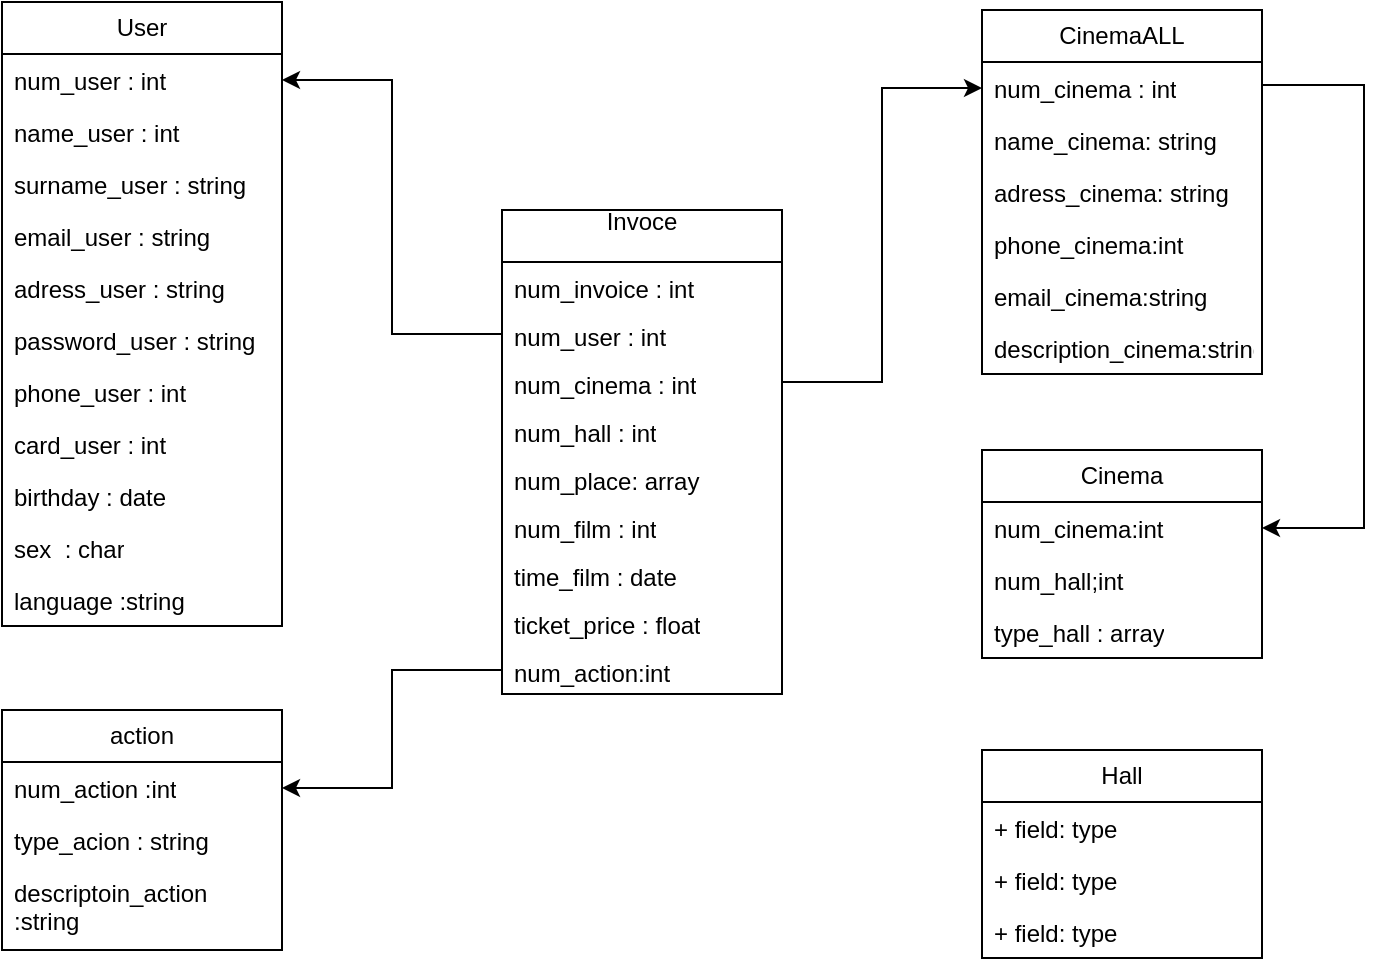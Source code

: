 <mxfile version="26.1.3">
  <diagram name="Страница — 1" id="PDRCtGmNi66CWuRuxfIW">
    <mxGraphModel dx="830" dy="476" grid="1" gridSize="10" guides="1" tooltips="1" connect="1" arrows="1" fold="1" page="1" pageScale="1" pageWidth="827" pageHeight="1169" math="0" shadow="0">
      <root>
        <mxCell id="0" />
        <mxCell id="1" parent="0" />
        <mxCell id="vRUpZCJ-mMSlVwkPTCI7-1" value="Invoce&lt;div&gt;&lt;br&gt;&lt;/div&gt;" style="swimlane;fontStyle=0;childLayout=stackLayout;horizontal=1;startSize=26;fillColor=none;horizontalStack=0;resizeParent=1;resizeParentMax=0;resizeLast=0;collapsible=1;marginBottom=0;whiteSpace=wrap;html=1;" vertex="1" parent="1">
          <mxGeometry x="340" y="190" width="140" height="242" as="geometry" />
        </mxCell>
        <mxCell id="vRUpZCJ-mMSlVwkPTCI7-3" value="num_invoice : int" style="text;strokeColor=none;fillColor=none;align=left;verticalAlign=top;spacingLeft=4;spacingRight=4;overflow=hidden;rotatable=0;points=[[0,0.5],[1,0.5]];portConstraint=eastwest;whiteSpace=wrap;html=1;" vertex="1" parent="vRUpZCJ-mMSlVwkPTCI7-1">
          <mxGeometry y="26" width="140" height="24" as="geometry" />
        </mxCell>
        <mxCell id="vRUpZCJ-mMSlVwkPTCI7-5" value="num_user : int" style="text;strokeColor=none;fillColor=none;align=left;verticalAlign=top;spacingLeft=4;spacingRight=4;overflow=hidden;rotatable=0;points=[[0,0.5],[1,0.5]];portConstraint=eastwest;whiteSpace=wrap;html=1;" vertex="1" parent="vRUpZCJ-mMSlVwkPTCI7-1">
          <mxGeometry y="50" width="140" height="24" as="geometry" />
        </mxCell>
        <mxCell id="vRUpZCJ-mMSlVwkPTCI7-6" value="num_cinema : int" style="text;strokeColor=none;fillColor=none;align=left;verticalAlign=top;spacingLeft=4;spacingRight=4;overflow=hidden;rotatable=0;points=[[0,0.5],[1,0.5]];portConstraint=eastwest;whiteSpace=wrap;html=1;" vertex="1" parent="vRUpZCJ-mMSlVwkPTCI7-1">
          <mxGeometry y="74" width="140" height="24" as="geometry" />
        </mxCell>
        <mxCell id="vRUpZCJ-mMSlVwkPTCI7-7" value="num_hall : int" style="text;strokeColor=none;fillColor=none;align=left;verticalAlign=top;spacingLeft=4;spacingRight=4;overflow=hidden;rotatable=0;points=[[0,0.5],[1,0.5]];portConstraint=eastwest;whiteSpace=wrap;html=1;" vertex="1" parent="vRUpZCJ-mMSlVwkPTCI7-1">
          <mxGeometry y="98" width="140" height="24" as="geometry" />
        </mxCell>
        <mxCell id="vRUpZCJ-mMSlVwkPTCI7-8" value="num_place: array" style="text;strokeColor=none;fillColor=none;align=left;verticalAlign=top;spacingLeft=4;spacingRight=4;overflow=hidden;rotatable=0;points=[[0,0.5],[1,0.5]];portConstraint=eastwest;whiteSpace=wrap;html=1;" vertex="1" parent="vRUpZCJ-mMSlVwkPTCI7-1">
          <mxGeometry y="122" width="140" height="24" as="geometry" />
        </mxCell>
        <mxCell id="vRUpZCJ-mMSlVwkPTCI7-9" value="num_film : int" style="text;strokeColor=none;fillColor=none;align=left;verticalAlign=top;spacingLeft=4;spacingRight=4;overflow=hidden;rotatable=0;points=[[0,0.5],[1,0.5]];portConstraint=eastwest;whiteSpace=wrap;html=1;" vertex="1" parent="vRUpZCJ-mMSlVwkPTCI7-1">
          <mxGeometry y="146" width="140" height="24" as="geometry" />
        </mxCell>
        <mxCell id="vRUpZCJ-mMSlVwkPTCI7-10" value="time_film : date" style="text;strokeColor=none;fillColor=none;align=left;verticalAlign=top;spacingLeft=4;spacingRight=4;overflow=hidden;rotatable=0;points=[[0,0.5],[1,0.5]];portConstraint=eastwest;whiteSpace=wrap;html=1;" vertex="1" parent="vRUpZCJ-mMSlVwkPTCI7-1">
          <mxGeometry y="170" width="140" height="24" as="geometry" />
        </mxCell>
        <mxCell id="vRUpZCJ-mMSlVwkPTCI7-11" value="ticket_price : float&lt;div&gt;&lt;br&gt;&lt;/div&gt;" style="text;strokeColor=none;fillColor=none;align=left;verticalAlign=top;spacingLeft=4;spacingRight=4;overflow=hidden;rotatable=0;points=[[0,0.5],[1,0.5]];portConstraint=eastwest;whiteSpace=wrap;html=1;" vertex="1" parent="vRUpZCJ-mMSlVwkPTCI7-1">
          <mxGeometry y="194" width="140" height="24" as="geometry" />
        </mxCell>
        <mxCell id="vRUpZCJ-mMSlVwkPTCI7-12" value="&lt;div&gt;num_action:int&lt;/div&gt;&lt;div&gt;&lt;br&gt;&lt;/div&gt;" style="text;strokeColor=none;fillColor=none;align=left;verticalAlign=top;spacingLeft=4;spacingRight=4;overflow=hidden;rotatable=0;points=[[0,0.5],[1,0.5]];portConstraint=eastwest;whiteSpace=wrap;html=1;" vertex="1" parent="vRUpZCJ-mMSlVwkPTCI7-1">
          <mxGeometry y="218" width="140" height="24" as="geometry" />
        </mxCell>
        <mxCell id="vRUpZCJ-mMSlVwkPTCI7-13" value="User" style="swimlane;fontStyle=0;childLayout=stackLayout;horizontal=1;startSize=26;fillColor=none;horizontalStack=0;resizeParent=1;resizeParentMax=0;resizeLast=0;collapsible=1;marginBottom=0;whiteSpace=wrap;html=1;" vertex="1" parent="1">
          <mxGeometry x="90" y="86" width="140" height="312" as="geometry" />
        </mxCell>
        <mxCell id="vRUpZCJ-mMSlVwkPTCI7-14" value="num_user : int&lt;div&gt;&lt;br&gt;&lt;/div&gt;" style="text;strokeColor=none;fillColor=none;align=left;verticalAlign=top;spacingLeft=4;spacingRight=4;overflow=hidden;rotatable=0;points=[[0,0.5],[1,0.5]];portConstraint=eastwest;whiteSpace=wrap;html=1;" vertex="1" parent="vRUpZCJ-mMSlVwkPTCI7-13">
          <mxGeometry y="26" width="140" height="26" as="geometry" />
        </mxCell>
        <mxCell id="vRUpZCJ-mMSlVwkPTCI7-16" value="name_user : int" style="text;strokeColor=none;fillColor=none;align=left;verticalAlign=top;spacingLeft=4;spacingRight=4;overflow=hidden;rotatable=0;points=[[0,0.5],[1,0.5]];portConstraint=eastwest;whiteSpace=wrap;html=1;" vertex="1" parent="vRUpZCJ-mMSlVwkPTCI7-13">
          <mxGeometry y="52" width="140" height="26" as="geometry" />
        </mxCell>
        <mxCell id="vRUpZCJ-mMSlVwkPTCI7-17" value="surname_user : string&lt;div&gt;&lt;br&gt;&lt;/div&gt;" style="text;strokeColor=none;fillColor=none;align=left;verticalAlign=top;spacingLeft=4;spacingRight=4;overflow=hidden;rotatable=0;points=[[0,0.5],[1,0.5]];portConstraint=eastwest;whiteSpace=wrap;html=1;" vertex="1" parent="vRUpZCJ-mMSlVwkPTCI7-13">
          <mxGeometry y="78" width="140" height="26" as="geometry" />
        </mxCell>
        <mxCell id="vRUpZCJ-mMSlVwkPTCI7-18" value="email_user : string" style="text;strokeColor=none;fillColor=none;align=left;verticalAlign=top;spacingLeft=4;spacingRight=4;overflow=hidden;rotatable=0;points=[[0,0.5],[1,0.5]];portConstraint=eastwest;whiteSpace=wrap;html=1;" vertex="1" parent="vRUpZCJ-mMSlVwkPTCI7-13">
          <mxGeometry y="104" width="140" height="26" as="geometry" />
        </mxCell>
        <mxCell id="vRUpZCJ-mMSlVwkPTCI7-19" value="adress_user : string" style="text;strokeColor=none;fillColor=none;align=left;verticalAlign=top;spacingLeft=4;spacingRight=4;overflow=hidden;rotatable=0;points=[[0,0.5],[1,0.5]];portConstraint=eastwest;whiteSpace=wrap;html=1;" vertex="1" parent="vRUpZCJ-mMSlVwkPTCI7-13">
          <mxGeometry y="130" width="140" height="26" as="geometry" />
        </mxCell>
        <mxCell id="vRUpZCJ-mMSlVwkPTCI7-21" value="password_user : string&lt;div&gt;&lt;br&gt;&lt;/div&gt;" style="text;strokeColor=none;fillColor=none;align=left;verticalAlign=top;spacingLeft=4;spacingRight=4;overflow=hidden;rotatable=0;points=[[0,0.5],[1,0.5]];portConstraint=eastwest;whiteSpace=wrap;html=1;" vertex="1" parent="vRUpZCJ-mMSlVwkPTCI7-13">
          <mxGeometry y="156" width="140" height="26" as="geometry" />
        </mxCell>
        <mxCell id="vRUpZCJ-mMSlVwkPTCI7-22" value="phone_user : int" style="text;strokeColor=none;fillColor=none;align=left;verticalAlign=top;spacingLeft=4;spacingRight=4;overflow=hidden;rotatable=0;points=[[0,0.5],[1,0.5]];portConstraint=eastwest;whiteSpace=wrap;html=1;" vertex="1" parent="vRUpZCJ-mMSlVwkPTCI7-13">
          <mxGeometry y="182" width="140" height="26" as="geometry" />
        </mxCell>
        <mxCell id="vRUpZCJ-mMSlVwkPTCI7-23" value="&lt;div&gt;card_user : int&lt;/div&gt;" style="text;strokeColor=none;fillColor=none;align=left;verticalAlign=top;spacingLeft=4;spacingRight=4;overflow=hidden;rotatable=0;points=[[0,0.5],[1,0.5]];portConstraint=eastwest;whiteSpace=wrap;html=1;" vertex="1" parent="vRUpZCJ-mMSlVwkPTCI7-13">
          <mxGeometry y="208" width="140" height="26" as="geometry" />
        </mxCell>
        <mxCell id="vRUpZCJ-mMSlVwkPTCI7-24" value="&lt;div&gt;birthday : date&lt;/div&gt;" style="text;strokeColor=none;fillColor=none;align=left;verticalAlign=top;spacingLeft=4;spacingRight=4;overflow=hidden;rotatable=0;points=[[0,0.5],[1,0.5]];portConstraint=eastwest;whiteSpace=wrap;html=1;" vertex="1" parent="vRUpZCJ-mMSlVwkPTCI7-13">
          <mxGeometry y="234" width="140" height="26" as="geometry" />
        </mxCell>
        <mxCell id="vRUpZCJ-mMSlVwkPTCI7-25" value="&lt;div&gt;sex&amp;nbsp; : char&lt;/div&gt;" style="text;strokeColor=none;fillColor=none;align=left;verticalAlign=top;spacingLeft=4;spacingRight=4;overflow=hidden;rotatable=0;points=[[0,0.5],[1,0.5]];portConstraint=eastwest;whiteSpace=wrap;html=1;" vertex="1" parent="vRUpZCJ-mMSlVwkPTCI7-13">
          <mxGeometry y="260" width="140" height="26" as="geometry" />
        </mxCell>
        <mxCell id="vRUpZCJ-mMSlVwkPTCI7-26" value="language :string" style="text;strokeColor=none;fillColor=none;align=left;verticalAlign=top;spacingLeft=4;spacingRight=4;overflow=hidden;rotatable=0;points=[[0,0.5],[1,0.5]];portConstraint=eastwest;whiteSpace=wrap;html=1;" vertex="1" parent="vRUpZCJ-mMSlVwkPTCI7-13">
          <mxGeometry y="286" width="140" height="26" as="geometry" />
        </mxCell>
        <mxCell id="vRUpZCJ-mMSlVwkPTCI7-27" style="edgeStyle=orthogonalEdgeStyle;rounded=0;orthogonalLoop=1;jettySize=auto;html=1;exitX=0;exitY=0.5;exitDx=0;exitDy=0;entryX=1;entryY=0.5;entryDx=0;entryDy=0;" edge="1" parent="1" source="vRUpZCJ-mMSlVwkPTCI7-5" target="vRUpZCJ-mMSlVwkPTCI7-14">
          <mxGeometry relative="1" as="geometry" />
        </mxCell>
        <mxCell id="vRUpZCJ-mMSlVwkPTCI7-28" value="CinemaALL" style="swimlane;fontStyle=0;childLayout=stackLayout;horizontal=1;startSize=26;fillColor=none;horizontalStack=0;resizeParent=1;resizeParentMax=0;resizeLast=0;collapsible=1;marginBottom=0;whiteSpace=wrap;html=1;" vertex="1" parent="1">
          <mxGeometry x="580" y="90" width="140" height="182" as="geometry" />
        </mxCell>
        <mxCell id="vRUpZCJ-mMSlVwkPTCI7-29" value="num_cinema : int" style="text;strokeColor=none;fillColor=none;align=left;verticalAlign=top;spacingLeft=4;spacingRight=4;overflow=hidden;rotatable=0;points=[[0,0.5],[1,0.5]];portConstraint=eastwest;whiteSpace=wrap;html=1;" vertex="1" parent="vRUpZCJ-mMSlVwkPTCI7-28">
          <mxGeometry y="26" width="140" height="26" as="geometry" />
        </mxCell>
        <mxCell id="vRUpZCJ-mMSlVwkPTCI7-30" value="name_cinema: string" style="text;strokeColor=none;fillColor=none;align=left;verticalAlign=top;spacingLeft=4;spacingRight=4;overflow=hidden;rotatable=0;points=[[0,0.5],[1,0.5]];portConstraint=eastwest;whiteSpace=wrap;html=1;" vertex="1" parent="vRUpZCJ-mMSlVwkPTCI7-28">
          <mxGeometry y="52" width="140" height="26" as="geometry" />
        </mxCell>
        <mxCell id="vRUpZCJ-mMSlVwkPTCI7-31" value="adress_cinema: string" style="text;strokeColor=none;fillColor=none;align=left;verticalAlign=top;spacingLeft=4;spacingRight=4;overflow=hidden;rotatable=0;points=[[0,0.5],[1,0.5]];portConstraint=eastwest;whiteSpace=wrap;html=1;" vertex="1" parent="vRUpZCJ-mMSlVwkPTCI7-28">
          <mxGeometry y="78" width="140" height="26" as="geometry" />
        </mxCell>
        <mxCell id="vRUpZCJ-mMSlVwkPTCI7-32" value="phone_cinema:int" style="text;strokeColor=none;fillColor=none;align=left;verticalAlign=top;spacingLeft=4;spacingRight=4;overflow=hidden;rotatable=0;points=[[0,0.5],[1,0.5]];portConstraint=eastwest;whiteSpace=wrap;html=1;" vertex="1" parent="vRUpZCJ-mMSlVwkPTCI7-28">
          <mxGeometry y="104" width="140" height="26" as="geometry" />
        </mxCell>
        <mxCell id="vRUpZCJ-mMSlVwkPTCI7-33" value="email_cinema:string" style="text;strokeColor=none;fillColor=none;align=left;verticalAlign=top;spacingLeft=4;spacingRight=4;overflow=hidden;rotatable=0;points=[[0,0.5],[1,0.5]];portConstraint=eastwest;whiteSpace=wrap;html=1;" vertex="1" parent="vRUpZCJ-mMSlVwkPTCI7-28">
          <mxGeometry y="130" width="140" height="26" as="geometry" />
        </mxCell>
        <mxCell id="vRUpZCJ-mMSlVwkPTCI7-34" value="description_cinema:string" style="text;strokeColor=none;fillColor=none;align=left;verticalAlign=top;spacingLeft=4;spacingRight=4;overflow=hidden;rotatable=0;points=[[0,0.5],[1,0.5]];portConstraint=eastwest;whiteSpace=wrap;html=1;" vertex="1" parent="vRUpZCJ-mMSlVwkPTCI7-28">
          <mxGeometry y="156" width="140" height="26" as="geometry" />
        </mxCell>
        <mxCell id="vRUpZCJ-mMSlVwkPTCI7-35" style="edgeStyle=orthogonalEdgeStyle;rounded=0;orthogonalLoop=1;jettySize=auto;html=1;entryX=0;entryY=0.5;entryDx=0;entryDy=0;" edge="1" parent="1" source="vRUpZCJ-mMSlVwkPTCI7-6" target="vRUpZCJ-mMSlVwkPTCI7-29">
          <mxGeometry relative="1" as="geometry" />
        </mxCell>
        <mxCell id="vRUpZCJ-mMSlVwkPTCI7-36" value="Cinema" style="swimlane;fontStyle=0;childLayout=stackLayout;horizontal=1;startSize=26;fillColor=none;horizontalStack=0;resizeParent=1;resizeParentMax=0;resizeLast=0;collapsible=1;marginBottom=0;whiteSpace=wrap;html=1;" vertex="1" parent="1">
          <mxGeometry x="580" y="310" width="140" height="104" as="geometry" />
        </mxCell>
        <mxCell id="vRUpZCJ-mMSlVwkPTCI7-37" value="num_cinema:int" style="text;strokeColor=none;fillColor=none;align=left;verticalAlign=top;spacingLeft=4;spacingRight=4;overflow=hidden;rotatable=0;points=[[0,0.5],[1,0.5]];portConstraint=eastwest;whiteSpace=wrap;html=1;" vertex="1" parent="vRUpZCJ-mMSlVwkPTCI7-36">
          <mxGeometry y="26" width="140" height="26" as="geometry" />
        </mxCell>
        <mxCell id="vRUpZCJ-mMSlVwkPTCI7-38" value="num_hall;int" style="text;strokeColor=none;fillColor=none;align=left;verticalAlign=top;spacingLeft=4;spacingRight=4;overflow=hidden;rotatable=0;points=[[0,0.5],[1,0.5]];portConstraint=eastwest;whiteSpace=wrap;html=1;" vertex="1" parent="vRUpZCJ-mMSlVwkPTCI7-36">
          <mxGeometry y="52" width="140" height="26" as="geometry" />
        </mxCell>
        <mxCell id="vRUpZCJ-mMSlVwkPTCI7-39" value="type_hall : array" style="text;strokeColor=none;fillColor=none;align=left;verticalAlign=top;spacingLeft=4;spacingRight=4;overflow=hidden;rotatable=0;points=[[0,0.5],[1,0.5]];portConstraint=eastwest;whiteSpace=wrap;html=1;" vertex="1" parent="vRUpZCJ-mMSlVwkPTCI7-36">
          <mxGeometry y="78" width="140" height="26" as="geometry" />
        </mxCell>
        <mxCell id="vRUpZCJ-mMSlVwkPTCI7-40" value="action" style="swimlane;fontStyle=0;childLayout=stackLayout;horizontal=1;startSize=26;fillColor=none;horizontalStack=0;resizeParent=1;resizeParentMax=0;resizeLast=0;collapsible=1;marginBottom=0;whiteSpace=wrap;html=1;" vertex="1" parent="1">
          <mxGeometry x="90" y="440" width="140" height="120" as="geometry" />
        </mxCell>
        <mxCell id="vRUpZCJ-mMSlVwkPTCI7-41" value="num_action :int&lt;div&gt;&lt;br&gt;&lt;/div&gt;" style="text;strokeColor=none;fillColor=none;align=left;verticalAlign=top;spacingLeft=4;spacingRight=4;overflow=hidden;rotatable=0;points=[[0,0.5],[1,0.5]];portConstraint=eastwest;whiteSpace=wrap;html=1;" vertex="1" parent="vRUpZCJ-mMSlVwkPTCI7-40">
          <mxGeometry y="26" width="140" height="26" as="geometry" />
        </mxCell>
        <mxCell id="vRUpZCJ-mMSlVwkPTCI7-42" value="type_acion : string" style="text;strokeColor=none;fillColor=none;align=left;verticalAlign=top;spacingLeft=4;spacingRight=4;overflow=hidden;rotatable=0;points=[[0,0.5],[1,0.5]];portConstraint=eastwest;whiteSpace=wrap;html=1;" vertex="1" parent="vRUpZCJ-mMSlVwkPTCI7-40">
          <mxGeometry y="52" width="140" height="26" as="geometry" />
        </mxCell>
        <mxCell id="vRUpZCJ-mMSlVwkPTCI7-43" value="descriptoin_action :string" style="text;strokeColor=none;fillColor=none;align=left;verticalAlign=top;spacingLeft=4;spacingRight=4;overflow=hidden;rotatable=0;points=[[0,0.5],[1,0.5]];portConstraint=eastwest;whiteSpace=wrap;html=1;" vertex="1" parent="vRUpZCJ-mMSlVwkPTCI7-40">
          <mxGeometry y="78" width="140" height="42" as="geometry" />
        </mxCell>
        <mxCell id="vRUpZCJ-mMSlVwkPTCI7-44" style="edgeStyle=orthogonalEdgeStyle;rounded=0;orthogonalLoop=1;jettySize=auto;html=1;exitX=0;exitY=0.5;exitDx=0;exitDy=0;entryX=1;entryY=0.5;entryDx=0;entryDy=0;" edge="1" parent="1" source="vRUpZCJ-mMSlVwkPTCI7-12" target="vRUpZCJ-mMSlVwkPTCI7-41">
          <mxGeometry relative="1" as="geometry" />
        </mxCell>
        <mxCell id="vRUpZCJ-mMSlVwkPTCI7-46" style="edgeStyle=orthogonalEdgeStyle;rounded=0;orthogonalLoop=1;jettySize=auto;html=1;entryX=1;entryY=0.5;entryDx=0;entryDy=0;" edge="1" parent="1" target="vRUpZCJ-mMSlVwkPTCI7-37">
          <mxGeometry relative="1" as="geometry">
            <mxPoint x="770" y="338.5" as="targetPoint" />
            <mxPoint x="720" y="127.5" as="sourcePoint" />
            <Array as="points">
              <mxPoint x="771" y="128" />
              <mxPoint x="771" y="349" />
            </Array>
          </mxGeometry>
        </mxCell>
        <mxCell id="vRUpZCJ-mMSlVwkPTCI7-47" value="Hall" style="swimlane;fontStyle=0;childLayout=stackLayout;horizontal=1;startSize=26;fillColor=none;horizontalStack=0;resizeParent=1;resizeParentMax=0;resizeLast=0;collapsible=1;marginBottom=0;whiteSpace=wrap;html=1;" vertex="1" parent="1">
          <mxGeometry x="580" y="460" width="140" height="104" as="geometry" />
        </mxCell>
        <mxCell id="vRUpZCJ-mMSlVwkPTCI7-48" value="+ field: type" style="text;strokeColor=none;fillColor=none;align=left;verticalAlign=top;spacingLeft=4;spacingRight=4;overflow=hidden;rotatable=0;points=[[0,0.5],[1,0.5]];portConstraint=eastwest;whiteSpace=wrap;html=1;" vertex="1" parent="vRUpZCJ-mMSlVwkPTCI7-47">
          <mxGeometry y="26" width="140" height="26" as="geometry" />
        </mxCell>
        <mxCell id="vRUpZCJ-mMSlVwkPTCI7-49" value="+ field: type" style="text;strokeColor=none;fillColor=none;align=left;verticalAlign=top;spacingLeft=4;spacingRight=4;overflow=hidden;rotatable=0;points=[[0,0.5],[1,0.5]];portConstraint=eastwest;whiteSpace=wrap;html=1;" vertex="1" parent="vRUpZCJ-mMSlVwkPTCI7-47">
          <mxGeometry y="52" width="140" height="26" as="geometry" />
        </mxCell>
        <mxCell id="vRUpZCJ-mMSlVwkPTCI7-50" value="+ field: type" style="text;strokeColor=none;fillColor=none;align=left;verticalAlign=top;spacingLeft=4;spacingRight=4;overflow=hidden;rotatable=0;points=[[0,0.5],[1,0.5]];portConstraint=eastwest;whiteSpace=wrap;html=1;" vertex="1" parent="vRUpZCJ-mMSlVwkPTCI7-47">
          <mxGeometry y="78" width="140" height="26" as="geometry" />
        </mxCell>
      </root>
    </mxGraphModel>
  </diagram>
</mxfile>
